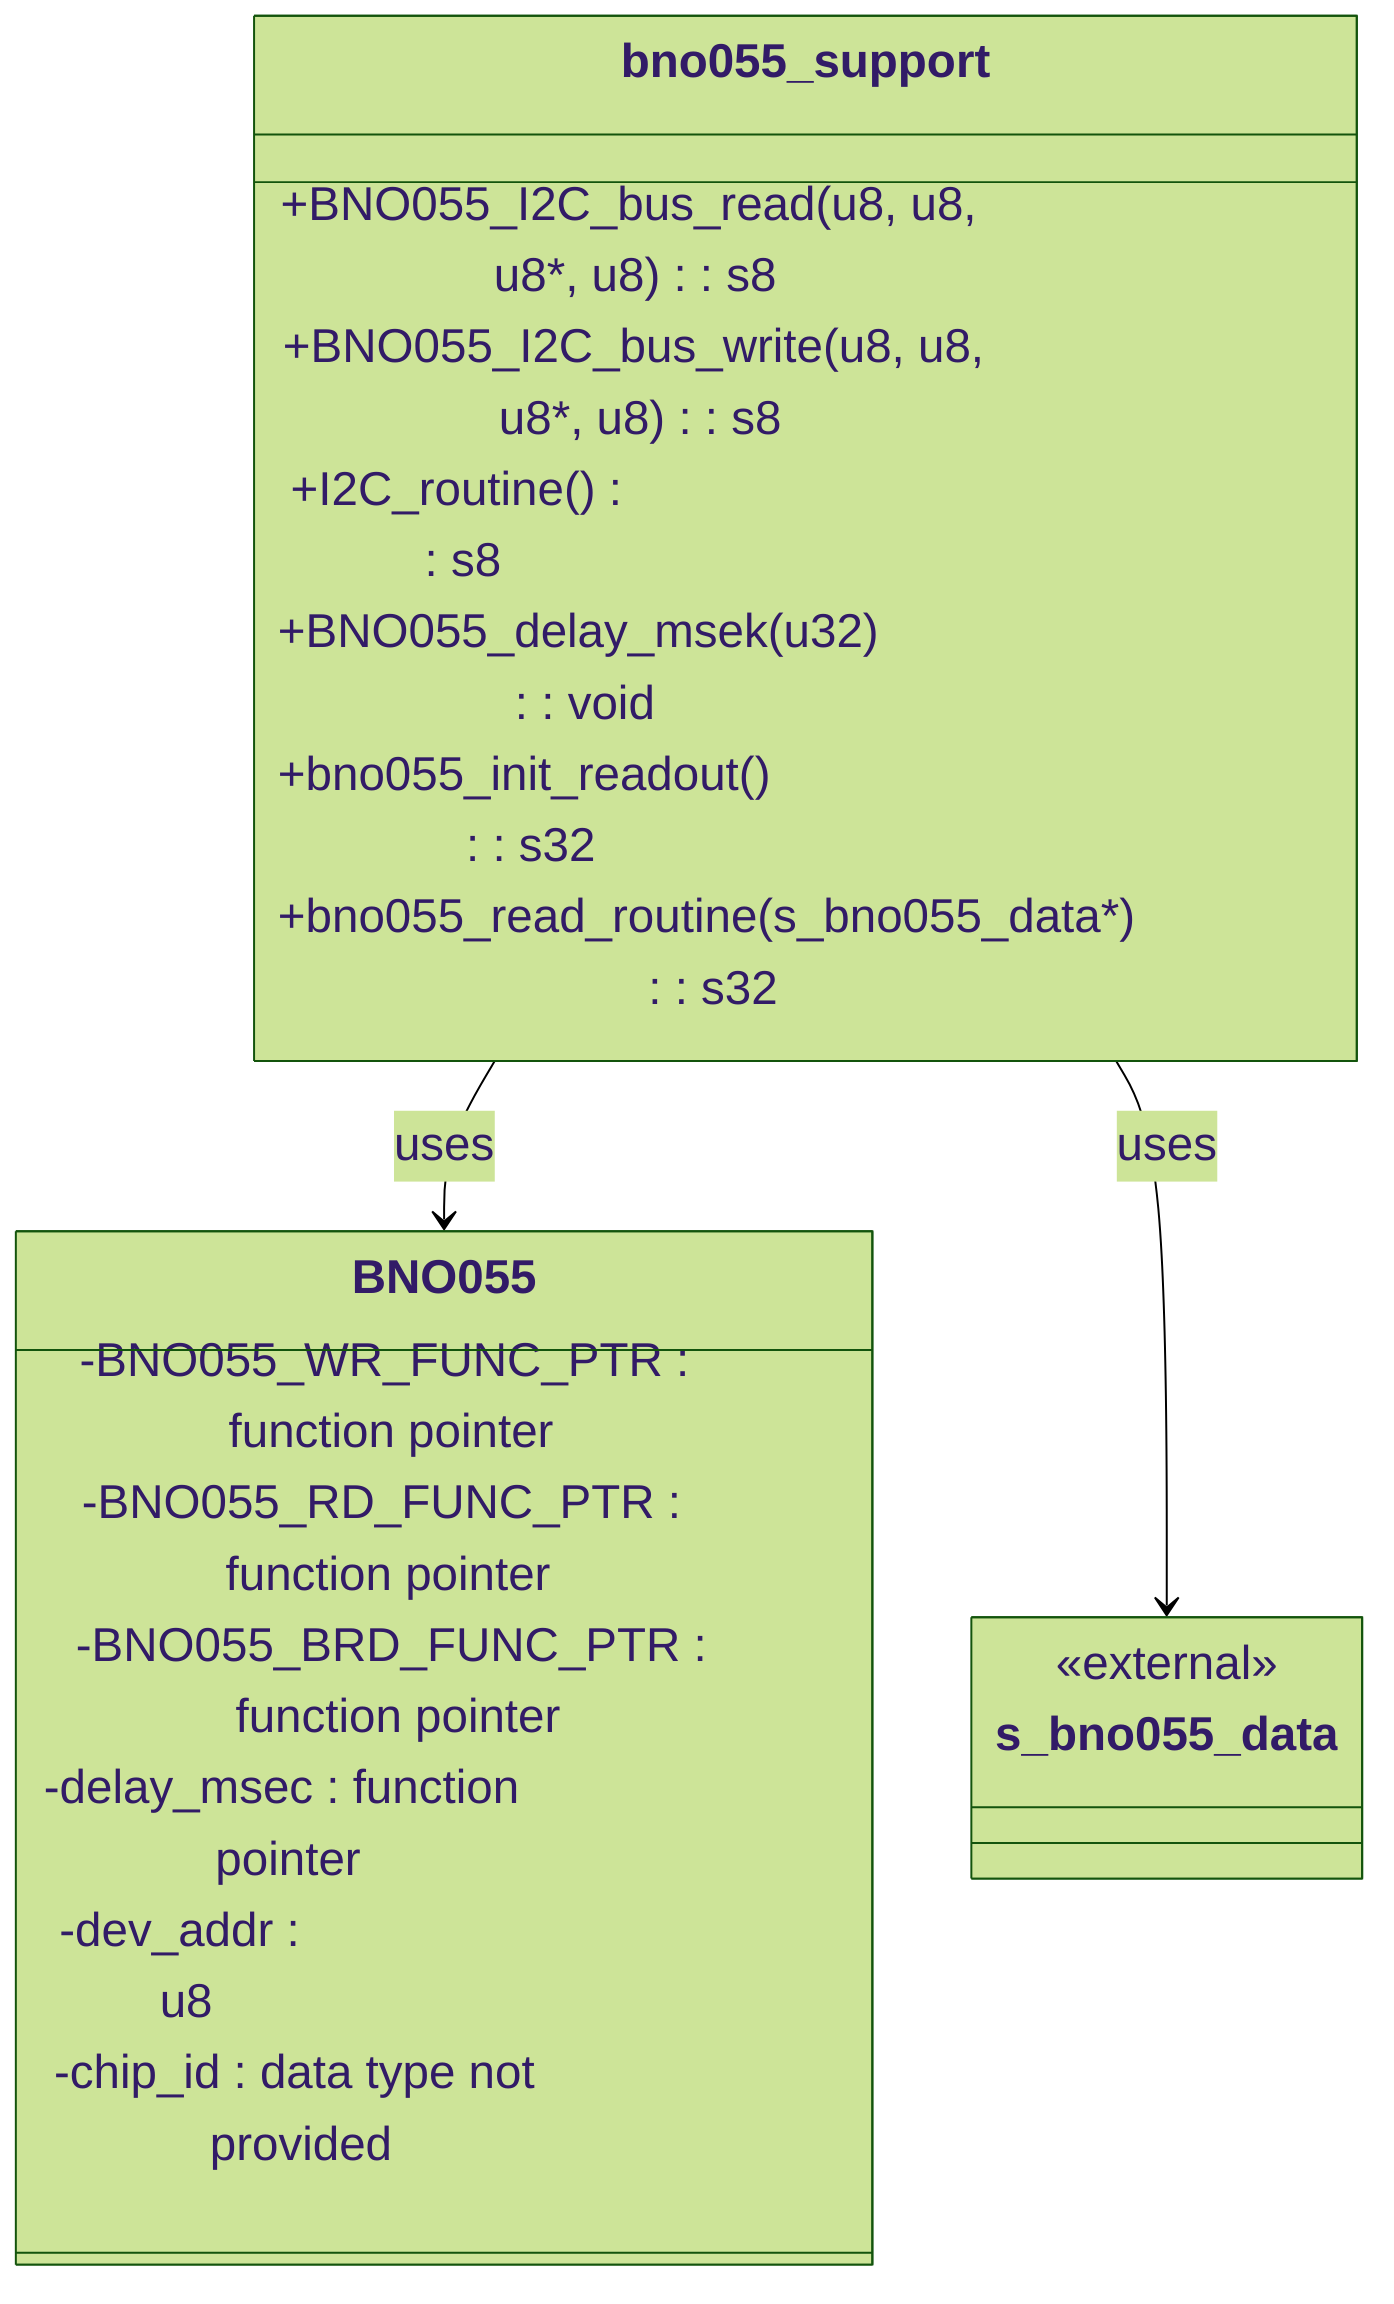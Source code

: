 %%{init: {'theme': 'forest', 'themeVariables': { 'fontSize': '24px', 'fontFamily': 'Arial'}}}%%

classDiagram

    class BNO055 {
        -BNO055_WR_FUNC_PTR : function pointer
        -BNO055_RD_FUNC_PTR : function pointer
        -BNO055_BRD_FUNC_PTR : function pointer
        -delay_msec : function pointer
        -dev_addr : u8
        -chip_id : data type not provided
    }
    
    class bno055_support {
        +BNO055_I2C_bus_read(u8, u8, u8*, u8) : s8
        +BNO055_I2C_bus_write(u8, u8, u8*, u8) : s8
        +I2C_routine() : s8
        +BNO055_delay_msek(u32) : void
        +bno055_init_readout() : s32
        +bno055_read_routine(s_bno055_data*) : s32
    }
    
    class s_bno055_data {
        <<external>>
    }
    
    bno055_support --> BNO055 : uses
    bno055_support --> s_bno055_data : uses